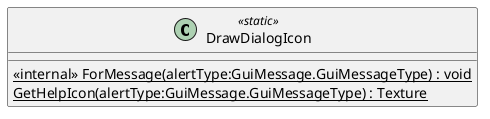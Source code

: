 @startuml
class DrawDialogIcon <<static>> {
    <<internal>> {static} ForMessage(alertType:GuiMessage.GuiMessageType) : void
    {static} GetHelpIcon(alertType:GuiMessage.GuiMessageType) : Texture
}
@enduml
